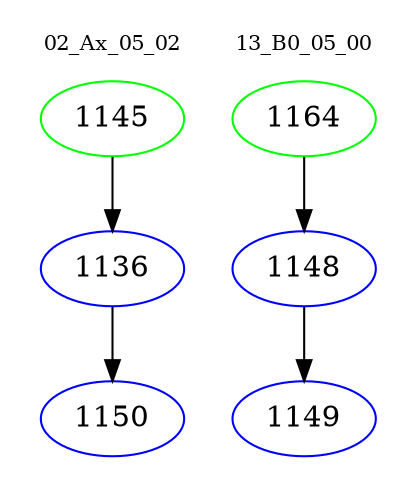 digraph{
subgraph cluster_0 {
color = white
label = "02_Ax_05_02";
fontsize=10;
T0_1145 [label="1145", color="green"]
T0_1145 -> T0_1136 [color="black"]
T0_1136 [label="1136", color="blue"]
T0_1136 -> T0_1150 [color="black"]
T0_1150 [label="1150", color="blue"]
}
subgraph cluster_1 {
color = white
label = "13_B0_05_00";
fontsize=10;
T1_1164 [label="1164", color="green"]
T1_1164 -> T1_1148 [color="black"]
T1_1148 [label="1148", color="blue"]
T1_1148 -> T1_1149 [color="black"]
T1_1149 [label="1149", color="blue"]
}
}
